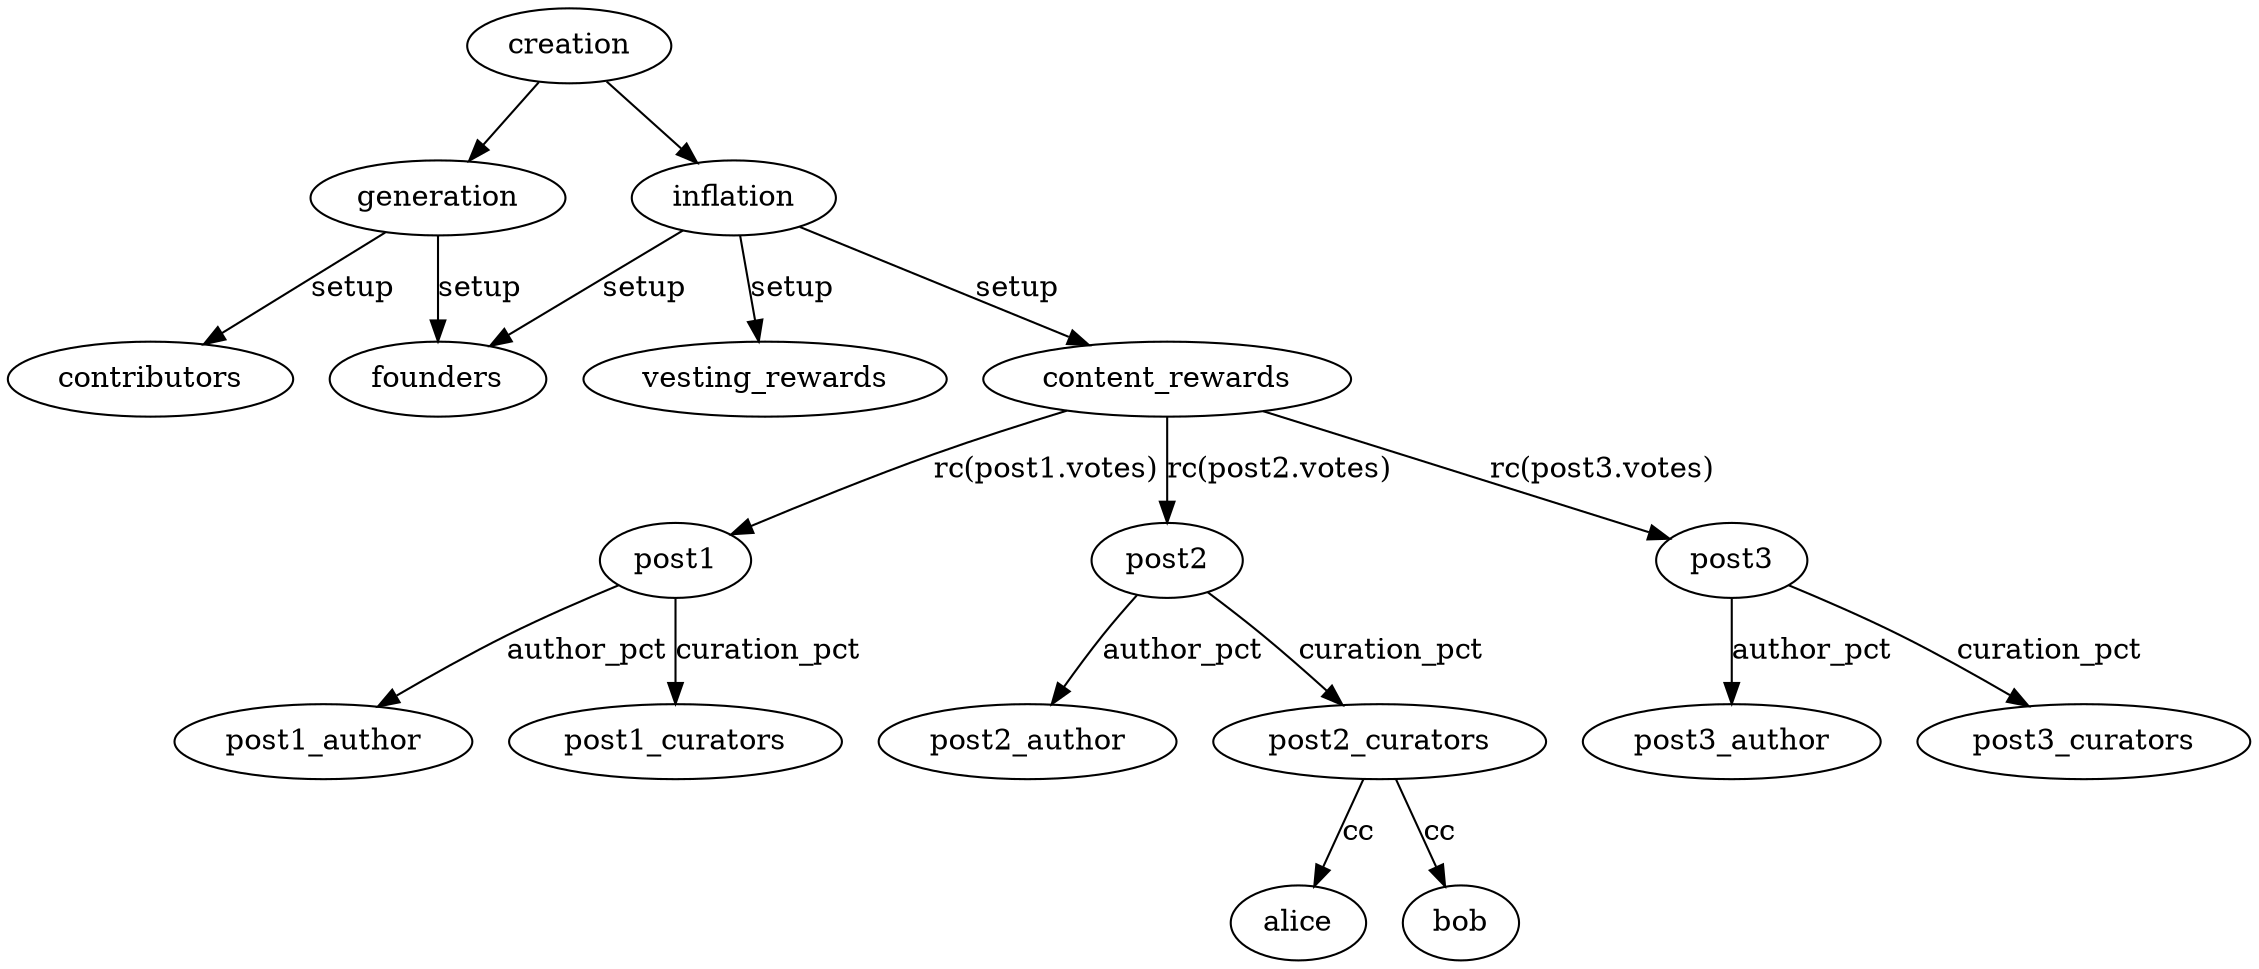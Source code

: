 digraph {
    creation -> generation;
    creation -> inflation;
    generation -> founders[label="setup"];
    generation -> contributors[label="setup"];
    inflation -> founders[label="setup"];
    inflation -> content_rewards[label="setup"];
    inflation -> vesting_rewards[label="setup"];

    content_rewards -> post1[label="rc(post1.votes)"];
    content_rewards -> post2[label="rc(post2.votes)"];
    content_rewards -> post3[label="rc(post3.votes)"];

    post1 -> post1_author[label="author_pct"];
    post1 -> post1_curators[label="curation_pct"];

    post2 -> post2_author[label="author_pct"];
    post2 -> post2_curators[label="curation_pct"];

    post3 -> post3_author[label="author_pct"];
    post3 -> post3_curators[label="curation_pct"];

    post2_curators -> alice[label="cc"];
    post2_curators -> bob[label="cc"];
}
